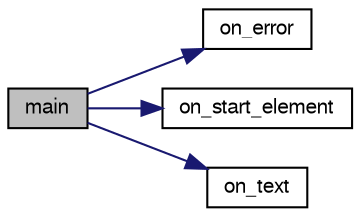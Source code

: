 digraph "main"
{
  edge [fontname="FreeSans",fontsize="10",labelfontname="FreeSans",labelfontsize="10"];
  node [fontname="FreeSans",fontsize="10",shape=record];
  rankdir="LR";
  Node1 [label="main",height=0.2,width=0.4,color="black", fillcolor="grey75", style="filled", fontcolor="black"];
  Node1 -> Node2 [color="midnightblue",fontsize="10",style="solid",fontname="FreeSans"];
  Node2 [label="on_error",height=0.2,width=0.4,color="black", fillcolor="white", style="filled",URL="$ttx2scilab_8c.html#a08728d86beb4dc52bf9ca9cacf7f4878"];
  Node1 -> Node3 [color="midnightblue",fontsize="10",style="solid",fontname="FreeSans"];
  Node3 [label="on_start_element",height=0.2,width=0.4,color="black", fillcolor="white", style="filled",URL="$ttx2scilab_8c.html#af1aefd87218a234b993909135968e938"];
  Node1 -> Node4 [color="midnightblue",fontsize="10",style="solid",fontname="FreeSans"];
  Node4 [label="on_text",height=0.2,width=0.4,color="black", fillcolor="white", style="filled",URL="$ttx2scilab_8c.html#a3b81813c46aff2f2f30f97a6393d4f02"];
}
